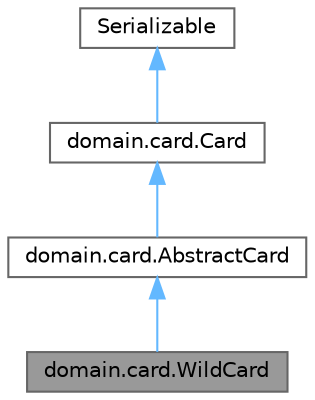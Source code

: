 digraph "domain.card.WildCard"
{
 // LATEX_PDF_SIZE
  bgcolor="transparent";
  edge [fontname=Helvetica,fontsize=10,labelfontname=Helvetica,labelfontsize=10];
  node [fontname=Helvetica,fontsize=10,shape=box,height=0.2,width=0.4];
  Node1 [id="Node000001",label="domain.card.WildCard",height=0.2,width=0.4,color="gray40", fillcolor="grey60", style="filled", fontcolor="black",tooltip=" "];
  Node2 -> Node1 [id="edge1_Node000001_Node000002",dir="back",color="steelblue1",style="solid",tooltip=" "];
  Node2 [id="Node000002",label="domain.card.AbstractCard",height=0.2,width=0.4,color="gray40", fillcolor="white", style="filled",URL="$classdomain_1_1card_1_1_abstract_card.html",tooltip=" "];
  Node3 -> Node2 [id="edge2_Node000002_Node000003",dir="back",color="steelblue1",style="solid",tooltip=" "];
  Node3 [id="Node000003",label="domain.card.Card",height=0.2,width=0.4,color="gray40", fillcolor="white", style="filled",URL="$interfacedomain_1_1card_1_1_card.html",tooltip=" "];
  Node4 -> Node3 [id="edge3_Node000003_Node000004",dir="back",color="steelblue1",style="solid",tooltip=" "];
  Node4 [id="Node000004",label="Serializable",height=0.2,width=0.4,color="gray40", fillcolor="white", style="filled",tooltip=" "];
}
